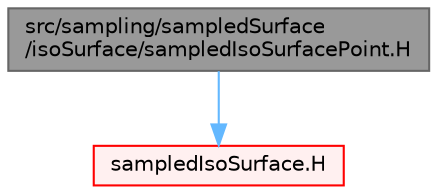 digraph "src/sampling/sampledSurface/isoSurface/sampledIsoSurfacePoint.H"
{
 // LATEX_PDF_SIZE
  bgcolor="transparent";
  edge [fontname=Helvetica,fontsize=10,labelfontname=Helvetica,labelfontsize=10];
  node [fontname=Helvetica,fontsize=10,shape=box,height=0.2,width=0.4];
  Node1 [id="Node000001",label="src/sampling/sampledSurface\l/isoSurface/sampledIsoSurfacePoint.H",height=0.2,width=0.4,color="gray40", fillcolor="grey60", style="filled", fontcolor="black",tooltip=" "];
  Node1 -> Node2 [id="edge1_Node000001_Node000002",color="steelblue1",style="solid",tooltip=" "];
  Node2 [id="Node000002",label="sampledIsoSurface.H",height=0.2,width=0.4,color="red", fillcolor="#FFF0F0", style="filled",URL="$sampledIsoSurface_8H.html",tooltip=" "];
}
